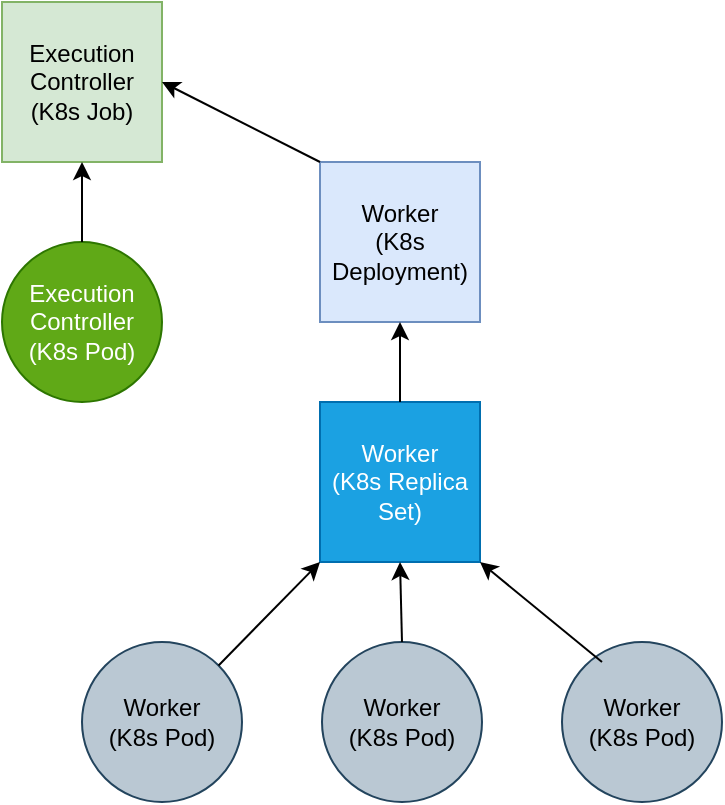 <mxfile version="22.1.5" type="device">
  <diagram name="Page-1" id="wPN--51hr0P_g748tCMj">
    <mxGraphModel dx="954" dy="606" grid="1" gridSize="10" guides="1" tooltips="1" connect="1" arrows="1" fold="1" page="1" pageScale="1" pageWidth="850" pageHeight="1100" math="0" shadow="0">
      <root>
        <mxCell id="0" />
        <mxCell id="1" parent="0" />
        <mxCell id="sn_gq2LD8-xkkvKanI5n-1" value="Execution&lt;br&gt;Controller&lt;br&gt;(K8s Job)" style="whiteSpace=wrap;html=1;aspect=fixed;fillColor=#d5e8d4;strokeColor=#82b366;" vertex="1" parent="1">
          <mxGeometry x="240" y="40" width="80" height="80" as="geometry" />
        </mxCell>
        <mxCell id="sn_gq2LD8-xkkvKanI5n-2" value="Worker&lt;br&gt;(K8s Deployment)" style="whiteSpace=wrap;html=1;aspect=fixed;fillColor=#dae8fc;strokeColor=#6c8ebf;" vertex="1" parent="1">
          <mxGeometry x="399" y="120" width="80" height="80" as="geometry" />
        </mxCell>
        <mxCell id="sn_gq2LD8-xkkvKanI5n-3" value="Worker&lt;br&gt;(K8s Replica Set)" style="whiteSpace=wrap;html=1;aspect=fixed;fillColor=#1ba1e2;strokeColor=#006EAF;fontColor=#ffffff;" vertex="1" parent="1">
          <mxGeometry x="399" y="240" width="80" height="80" as="geometry" />
        </mxCell>
        <mxCell id="sn_gq2LD8-xkkvKanI5n-4" value="Execution&lt;br&gt;Controller&lt;br&gt;(K8s Pod)" style="ellipse;whiteSpace=wrap;html=1;aspect=fixed;fillColor=#60a917;fontColor=#ffffff;strokeColor=#2D7600;" vertex="1" parent="1">
          <mxGeometry x="240" y="160" width="80" height="80" as="geometry" />
        </mxCell>
        <mxCell id="sn_gq2LD8-xkkvKanI5n-5" value="Worker&lt;br&gt;(K8s Pod)" style="ellipse;whiteSpace=wrap;html=1;aspect=fixed;fillColor=#bac8d3;strokeColor=#23445d;" vertex="1" parent="1">
          <mxGeometry x="280" y="360" width="80" height="80" as="geometry" />
        </mxCell>
        <mxCell id="sn_gq2LD8-xkkvKanI5n-6" value="Worker&lt;br&gt;(K8s Pod)" style="ellipse;whiteSpace=wrap;html=1;aspect=fixed;fillColor=#bac8d3;strokeColor=#23445d;" vertex="1" parent="1">
          <mxGeometry x="400" y="360" width="80" height="80" as="geometry" />
        </mxCell>
        <mxCell id="sn_gq2LD8-xkkvKanI5n-7" value="Worker&lt;br&gt;(K8s Pod)" style="ellipse;whiteSpace=wrap;html=1;aspect=fixed;fillColor=#bac8d3;strokeColor=#23445d;" vertex="1" parent="1">
          <mxGeometry x="520" y="360" width="80" height="80" as="geometry" />
        </mxCell>
        <mxCell id="sn_gq2LD8-xkkvKanI5n-9" value="" style="endArrow=classic;html=1;rounded=0;exitX=0.5;exitY=0;exitDx=0;exitDy=0;entryX=0.5;entryY=1;entryDx=0;entryDy=0;" edge="1" parent="1" source="sn_gq2LD8-xkkvKanI5n-4" target="sn_gq2LD8-xkkvKanI5n-1">
          <mxGeometry width="50" height="50" relative="1" as="geometry">
            <mxPoint x="400" y="340" as="sourcePoint" />
            <mxPoint x="450" y="290" as="targetPoint" />
          </mxGeometry>
        </mxCell>
        <mxCell id="sn_gq2LD8-xkkvKanI5n-10" value="" style="endArrow=classic;html=1;rounded=0;exitX=0;exitY=0;exitDx=0;exitDy=0;entryX=1;entryY=0.5;entryDx=0;entryDy=0;" edge="1" parent="1" source="sn_gq2LD8-xkkvKanI5n-2" target="sn_gq2LD8-xkkvKanI5n-1">
          <mxGeometry width="50" height="50" relative="1" as="geometry">
            <mxPoint x="400" y="340" as="sourcePoint" />
            <mxPoint x="450" y="290" as="targetPoint" />
          </mxGeometry>
        </mxCell>
        <mxCell id="sn_gq2LD8-xkkvKanI5n-11" value="" style="endArrow=classic;html=1;rounded=0;entryX=0.5;entryY=1;entryDx=0;entryDy=0;" edge="1" parent="1" source="sn_gq2LD8-xkkvKanI5n-3" target="sn_gq2LD8-xkkvKanI5n-2">
          <mxGeometry width="50" height="50" relative="1" as="geometry">
            <mxPoint x="400" y="340" as="sourcePoint" />
            <mxPoint x="450" y="290" as="targetPoint" />
          </mxGeometry>
        </mxCell>
        <mxCell id="sn_gq2LD8-xkkvKanI5n-12" value="" style="endArrow=classic;html=1;rounded=0;exitX=1;exitY=0;exitDx=0;exitDy=0;entryX=0;entryY=1;entryDx=0;entryDy=0;" edge="1" parent="1" source="sn_gq2LD8-xkkvKanI5n-5" target="sn_gq2LD8-xkkvKanI5n-3">
          <mxGeometry width="50" height="50" relative="1" as="geometry">
            <mxPoint x="400" y="340" as="sourcePoint" />
            <mxPoint x="450" y="290" as="targetPoint" />
          </mxGeometry>
        </mxCell>
        <mxCell id="sn_gq2LD8-xkkvKanI5n-13" value="" style="endArrow=classic;html=1;rounded=0;exitX=0.5;exitY=0;exitDx=0;exitDy=0;entryX=0.5;entryY=1;entryDx=0;entryDy=0;" edge="1" parent="1" source="sn_gq2LD8-xkkvKanI5n-6" target="sn_gq2LD8-xkkvKanI5n-3">
          <mxGeometry width="50" height="50" relative="1" as="geometry">
            <mxPoint x="400" y="340" as="sourcePoint" />
            <mxPoint x="450" y="290" as="targetPoint" />
          </mxGeometry>
        </mxCell>
        <mxCell id="sn_gq2LD8-xkkvKanI5n-14" value="" style="endArrow=classic;html=1;rounded=0;exitX=0.25;exitY=0.125;exitDx=0;exitDy=0;exitPerimeter=0;entryX=1;entryY=1;entryDx=0;entryDy=0;" edge="1" parent="1" source="sn_gq2LD8-xkkvKanI5n-7" target="sn_gq2LD8-xkkvKanI5n-3">
          <mxGeometry width="50" height="50" relative="1" as="geometry">
            <mxPoint x="400" y="340" as="sourcePoint" />
            <mxPoint x="450" y="290" as="targetPoint" />
          </mxGeometry>
        </mxCell>
      </root>
    </mxGraphModel>
  </diagram>
</mxfile>
